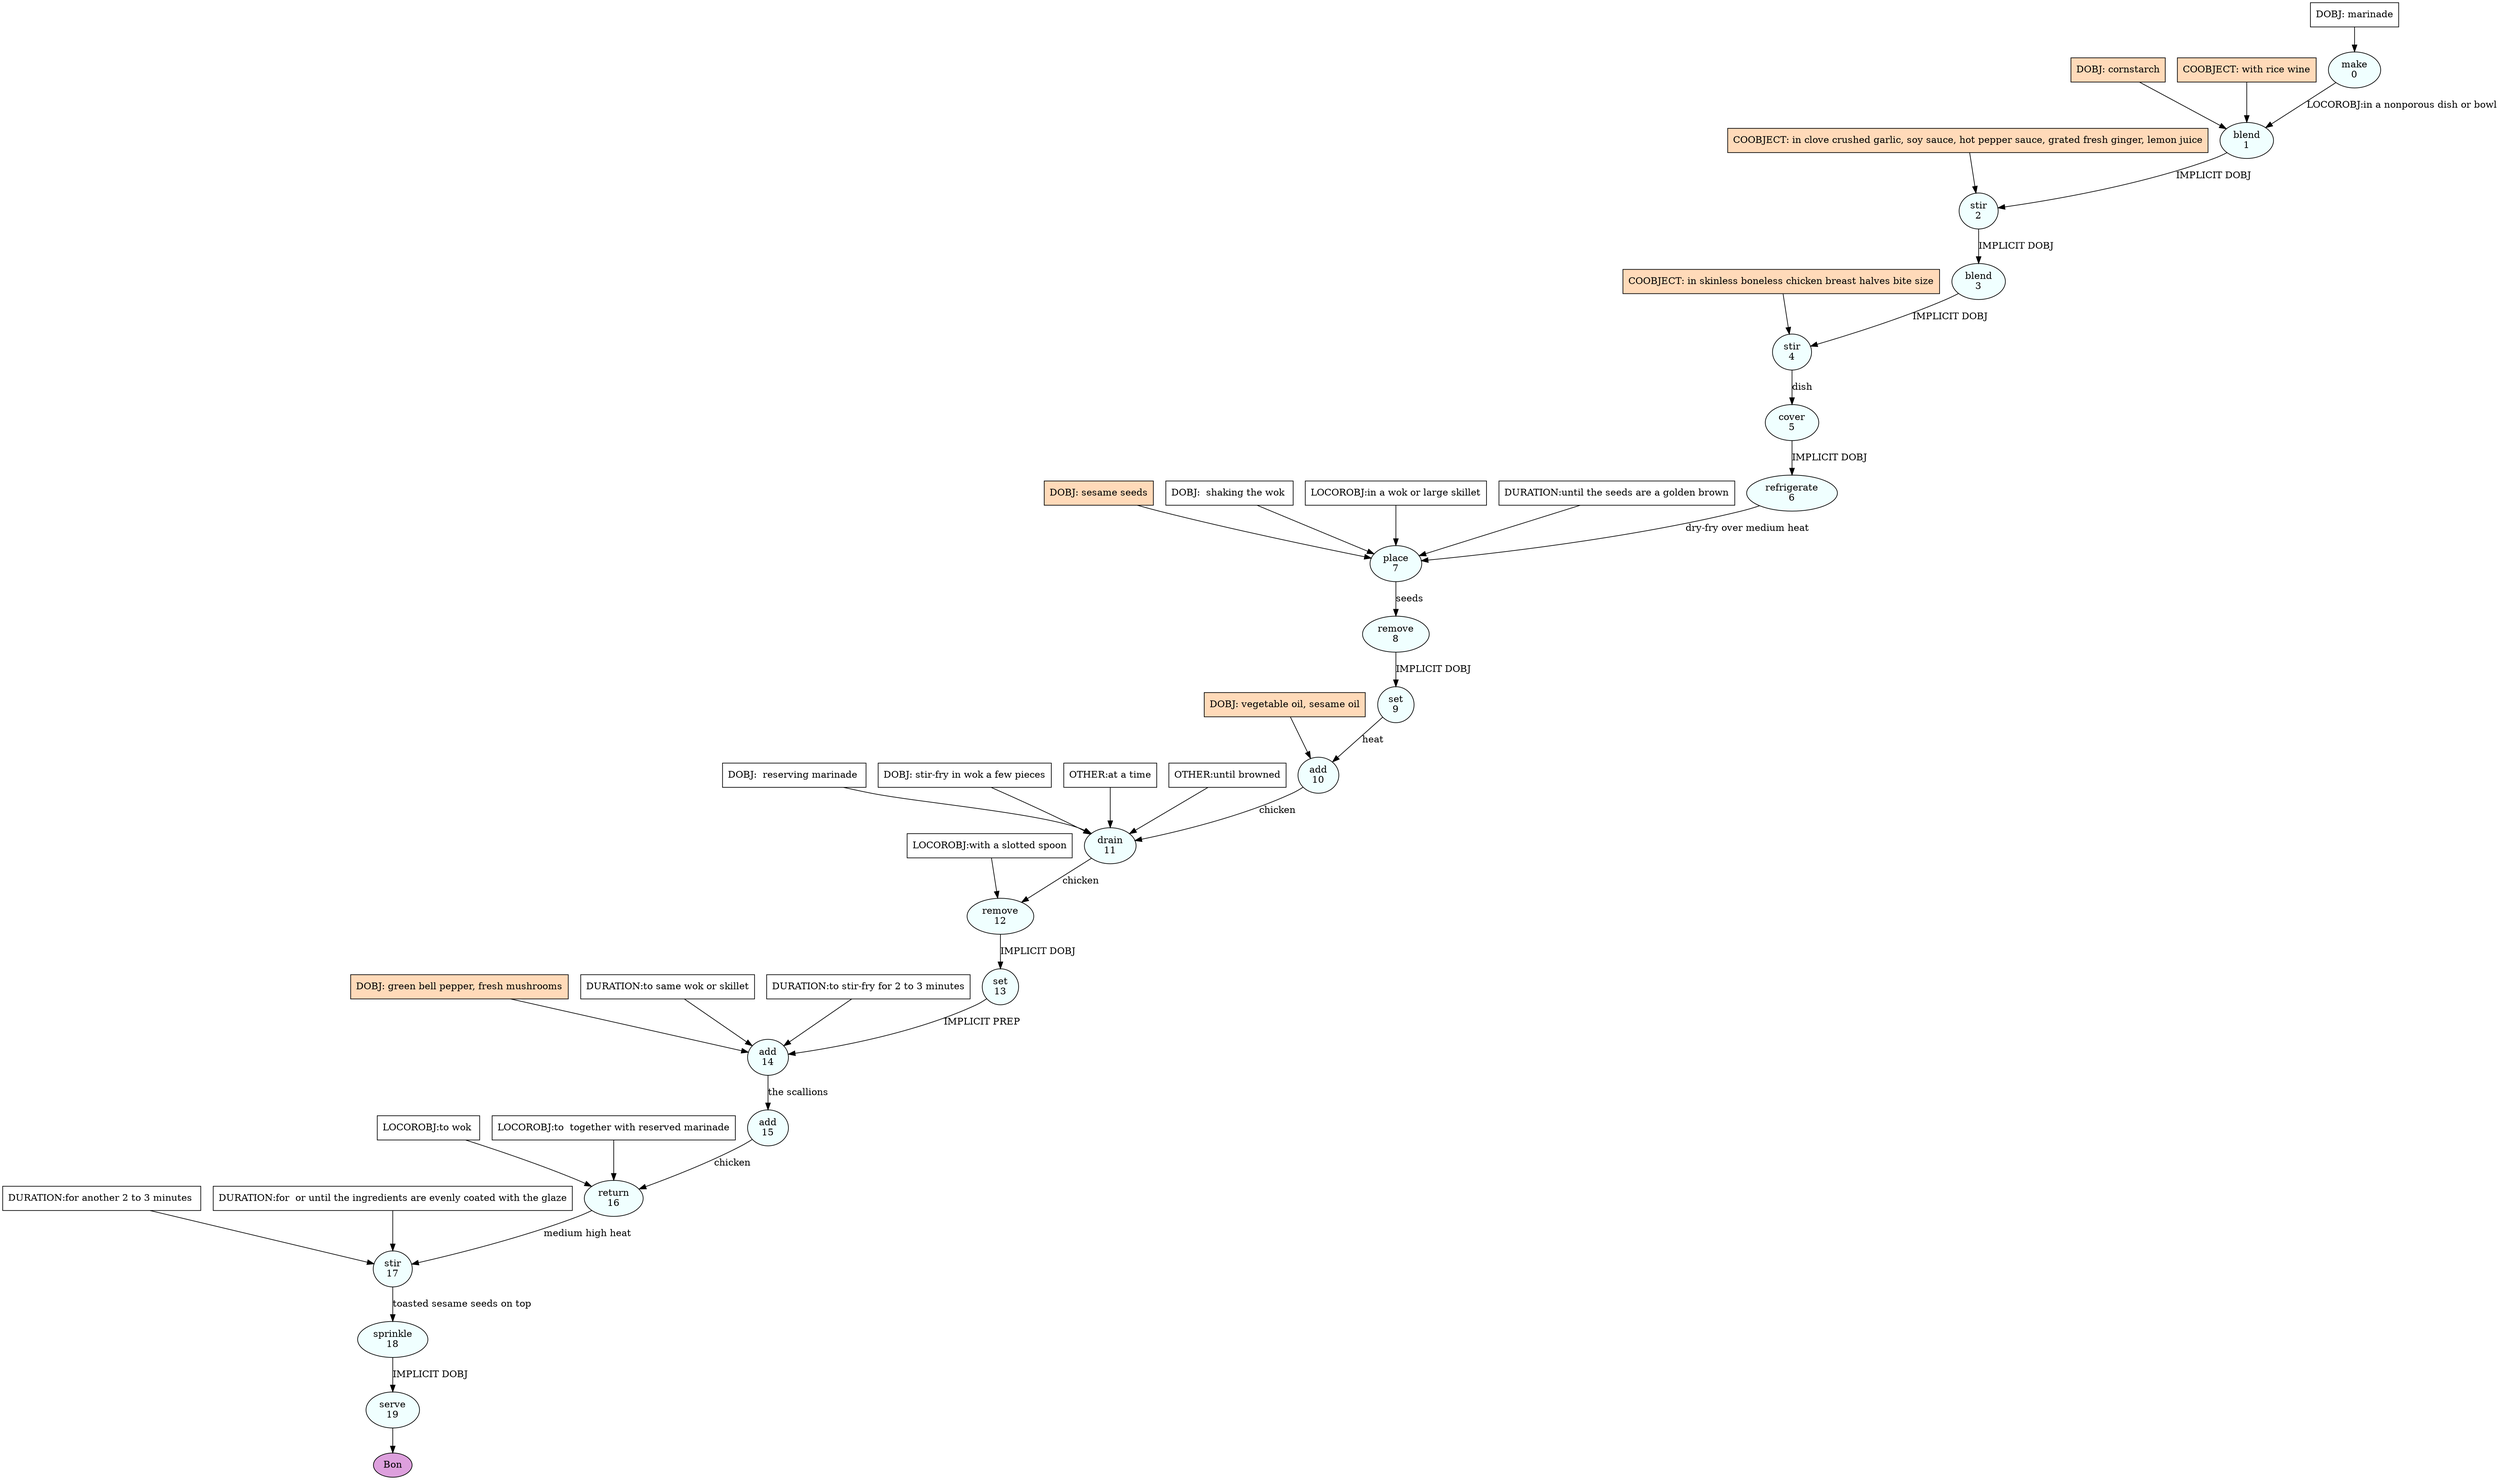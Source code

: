 digraph recipe {
E0[label="make
0", shape=oval, style=filled, fillcolor=azure]
E1[label="blend
1", shape=oval, style=filled, fillcolor=azure]
E2[label="stir
2", shape=oval, style=filled, fillcolor=azure]
E3[label="blend
3", shape=oval, style=filled, fillcolor=azure]
E4[label="stir
4", shape=oval, style=filled, fillcolor=azure]
E5[label="cover
5", shape=oval, style=filled, fillcolor=azure]
E6[label="refrigerate
6", shape=oval, style=filled, fillcolor=azure]
E7[label="place
7", shape=oval, style=filled, fillcolor=azure]
E8[label="remove
8", shape=oval, style=filled, fillcolor=azure]
E9[label="set
9", shape=oval, style=filled, fillcolor=azure]
E10[label="add
10", shape=oval, style=filled, fillcolor=azure]
E11[label="drain
11", shape=oval, style=filled, fillcolor=azure]
E12[label="remove
12", shape=oval, style=filled, fillcolor=azure]
E13[label="set
13", shape=oval, style=filled, fillcolor=azure]
E14[label="add
14", shape=oval, style=filled, fillcolor=azure]
E15[label="add
15", shape=oval, style=filled, fillcolor=azure]
E16[label="return
16", shape=oval, style=filled, fillcolor=azure]
E17[label="stir
17", shape=oval, style=filled, fillcolor=azure]
E18[label="sprinkle
18", shape=oval, style=filled, fillcolor=azure]
E19[label="serve
19", shape=oval, style=filled, fillcolor=azure]
D0[label="DOBJ: marinade", shape=box, style=filled, fillcolor=white]
D0 -> E0
D1_ing[label="DOBJ: cornstarch", shape=box, style=filled, fillcolor=peachpuff]
D1_ing -> E1
E0 -> E1 [label="LOCOROBJ:in a nonporous dish or bowl"]
P1_1_ing[label="COOBJECT: with rice wine", shape=box, style=filled, fillcolor=peachpuff]
P1_1_ing -> E1
E1 -> E2 [label="IMPLICIT DOBJ"]
P2_0_ing[label="COOBJECT: in clove crushed garlic, soy sauce, hot pepper sauce, grated fresh ginger, lemon juice", shape=box, style=filled, fillcolor=peachpuff]
P2_0_ing -> E2
E2 -> E3 [label="IMPLICIT DOBJ"]
E3 -> E4 [label="IMPLICIT DOBJ"]
P4_0_ing[label="COOBJECT: in skinless boneless chicken breast halves bite size", shape=box, style=filled, fillcolor=peachpuff]
P4_0_ing -> E4
E4 -> E5 [label="dish"]
E5 -> E6 [label="IMPLICIT DOBJ"]
D7_ing[label="DOBJ: sesame seeds", shape=box, style=filled, fillcolor=peachpuff]
D7_ing -> E7
E6 -> E7 [label="dry-fry over medium heat "]
D7_1[label="DOBJ:  shaking the wok ", shape=box, style=filled, fillcolor=white]
D7_1 -> E7
P7_0_0[label="LOCOROBJ:in a wok or large skillet", shape=box, style=filled, fillcolor=white]
P7_0_0 -> E7
P7_1_0[label="DURATION:until the seeds are a golden brown", shape=box, style=filled, fillcolor=white]
P7_1_0 -> E7
E7 -> E8 [label="seeds"]
E8 -> E9 [label="IMPLICIT DOBJ"]
D10_ing[label="DOBJ: vegetable oil, sesame oil", shape=box, style=filled, fillcolor=peachpuff]
D10_ing -> E10
E9 -> E10 [label="heat"]
E10 -> E11 [label="chicken "]
D11_1[label="DOBJ:  reserving marinade ", shape=box, style=filled, fillcolor=white]
D11_1 -> E11
D11_2[label="DOBJ: stir-fry in wok a few pieces", shape=box, style=filled, fillcolor=white]
D11_2 -> E11
P11_0_0[label="OTHER:at a time", shape=box, style=filled, fillcolor=white]
P11_0_0 -> E11
P11_1_0[label="OTHER:until browned", shape=box, style=filled, fillcolor=white]
P11_1_0 -> E11
E11 -> E12 [label="chicken"]
P12_0_0[label="LOCOROBJ:with a slotted spoon", shape=box, style=filled, fillcolor=white]
P12_0_0 -> E12
E12 -> E13 [label="IMPLICIT DOBJ"]
D14_ing[label="DOBJ: green bell pepper, fresh mushrooms", shape=box, style=filled, fillcolor=peachpuff]
D14_ing -> E14
E13 -> E14 [label="IMPLICIT PREP"]
P14_1_0[label="DURATION:to same wok or skillet", shape=box, style=filled, fillcolor=white]
P14_1_0 -> E14
P14_1_1[label="DURATION:to stir-fry for 2 to 3 minutes", shape=box, style=filled, fillcolor=white]
P14_1_1 -> E14
E14 -> E15 [label="the scallions"]
E15 -> E16 [label="chicken"]
P16_0_0[label="LOCOROBJ:to wok ", shape=box, style=filled, fillcolor=white]
P16_0_0 -> E16
P16_0_1[label="LOCOROBJ:to  together with reserved marinade", shape=box, style=filled, fillcolor=white]
P16_0_1 -> E16
E16 -> E17 [label="medium high heat"]
P17_0_0[label="DURATION:for another 2 to 3 minutes ", shape=box, style=filled, fillcolor=white]
P17_0_0 -> E17
P17_0_1[label="DURATION:for  or until the ingredients are evenly coated with the glaze", shape=box, style=filled, fillcolor=white]
P17_0_1 -> E17
E17 -> E18 [label="toasted sesame seeds on top"]
E18 -> E19 [label="IMPLICIT DOBJ"]
EOR[label="Bon", shape=oval, style=filled, fillcolor=plum]
E19 -> EOR
}
